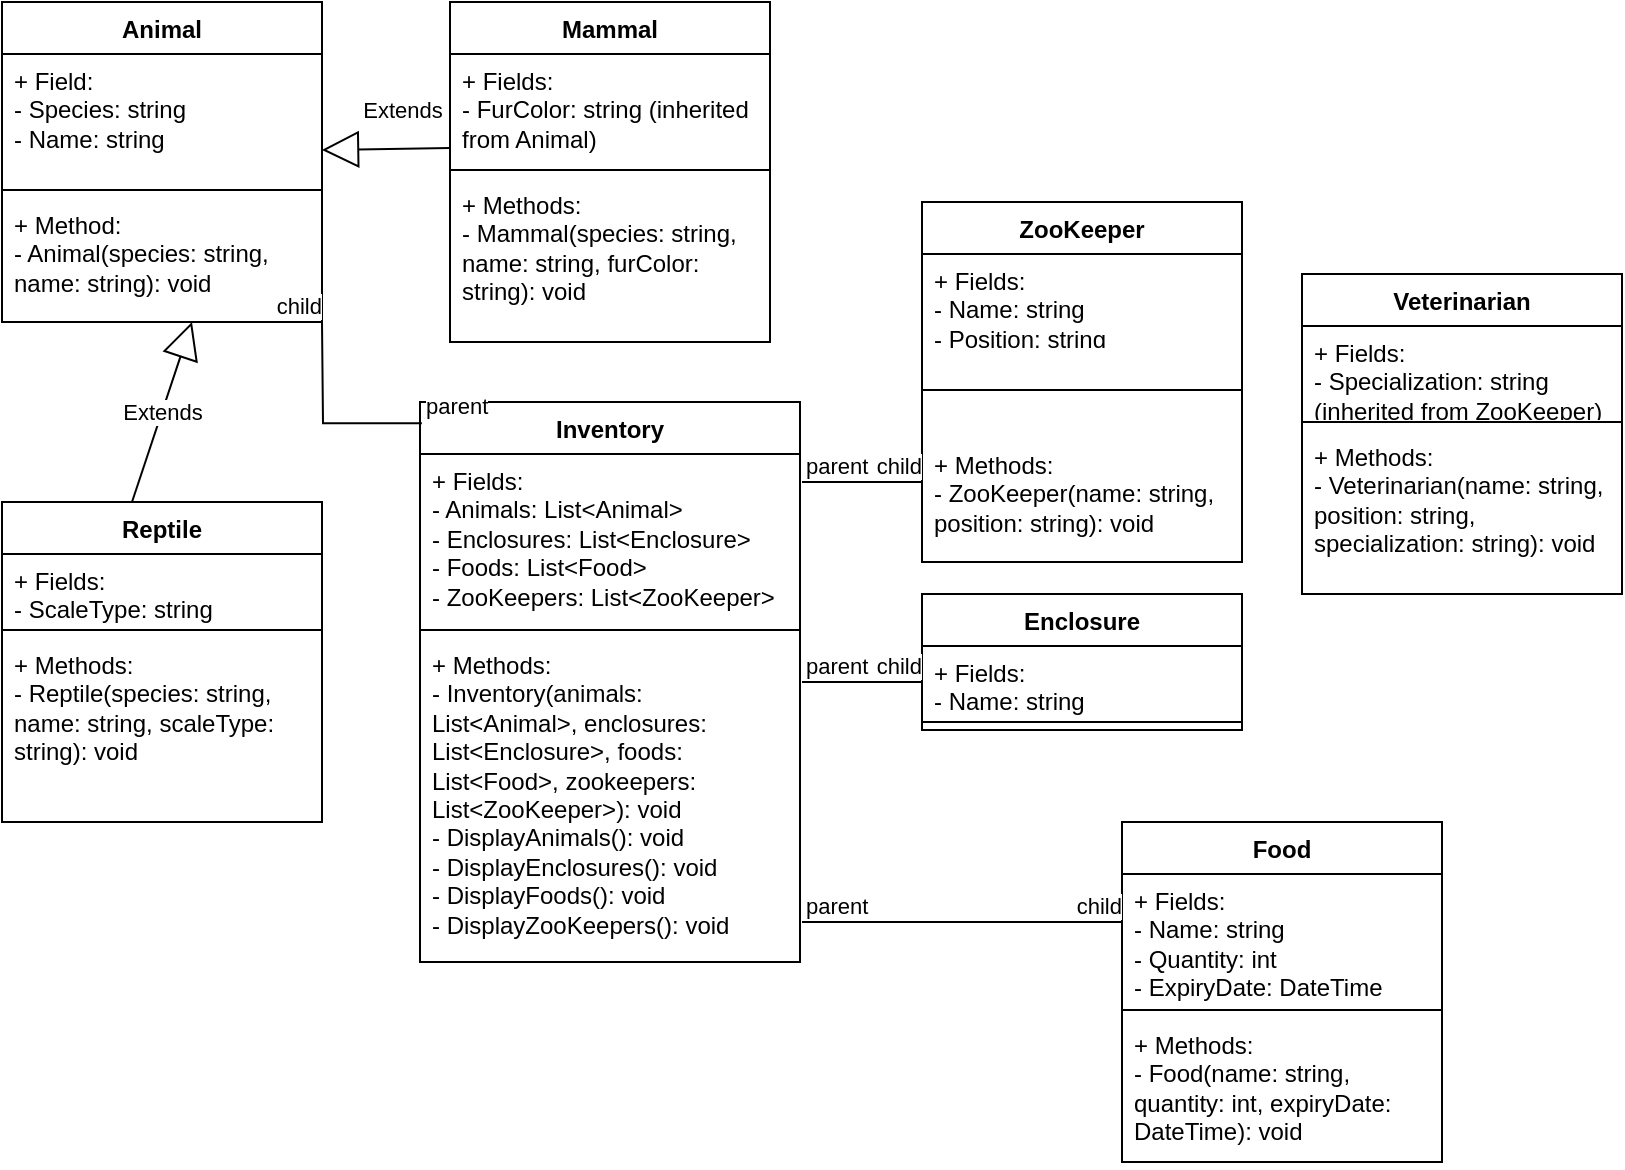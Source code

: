 <mxfile version="23.1.2" type="device">
  <diagram name="Страница — 1" id="JbeSkFEUVtXeOBqP8SQX">
    <mxGraphModel dx="1221" dy="652" grid="1" gridSize="10" guides="1" tooltips="1" connect="1" arrows="1" fold="1" page="1" pageScale="1" pageWidth="827" pageHeight="1169" math="0" shadow="0">
      <root>
        <mxCell id="0" />
        <mxCell id="1" parent="0" />
        <mxCell id="-CueoWW8xNvPCtUfyPlb-5" value="Animal&lt;br&gt;" style="swimlane;fontStyle=1;align=center;verticalAlign=top;childLayout=stackLayout;horizontal=1;startSize=26;horizontalStack=0;resizeParent=1;resizeParentMax=0;resizeLast=0;collapsible=1;marginBottom=0;whiteSpace=wrap;html=1;" vertex="1" parent="1">
          <mxGeometry x="30" y="10" width="160" height="160" as="geometry" />
        </mxCell>
        <mxCell id="-CueoWW8xNvPCtUfyPlb-6" value="+ Field: &lt;br/&gt;  - Species: string&lt;br/&gt;  - Name: string" style="text;strokeColor=none;fillColor=none;align=left;verticalAlign=top;spacingLeft=4;spacingRight=4;overflow=hidden;rotatable=0;points=[[0,0.5],[1,0.5]];portConstraint=eastwest;whiteSpace=wrap;html=1;" vertex="1" parent="-CueoWW8xNvPCtUfyPlb-5">
          <mxGeometry y="26" width="160" height="64" as="geometry" />
        </mxCell>
        <mxCell id="-CueoWW8xNvPCtUfyPlb-7" value="" style="line;strokeWidth=1;fillColor=none;align=left;verticalAlign=middle;spacingTop=-1;spacingLeft=3;spacingRight=3;rotatable=0;labelPosition=right;points=[];portConstraint=eastwest;strokeColor=inherit;" vertex="1" parent="-CueoWW8xNvPCtUfyPlb-5">
          <mxGeometry y="90" width="160" height="8" as="geometry" />
        </mxCell>
        <mxCell id="-CueoWW8xNvPCtUfyPlb-8" value="+ Method: &lt;br/&gt;  - Animal(species: string, name: string): void" style="text;strokeColor=none;fillColor=none;align=left;verticalAlign=top;spacingLeft=4;spacingRight=4;overflow=hidden;rotatable=0;points=[[0,0.5],[1,0.5]];portConstraint=eastwest;whiteSpace=wrap;html=1;" vertex="1" parent="-CueoWW8xNvPCtUfyPlb-5">
          <mxGeometry y="98" width="160" height="62" as="geometry" />
        </mxCell>
        <mxCell id="-CueoWW8xNvPCtUfyPlb-11" value="Mammal&lt;br&gt;" style="swimlane;fontStyle=1;align=center;verticalAlign=top;childLayout=stackLayout;horizontal=1;startSize=26;horizontalStack=0;resizeParent=1;resizeParentMax=0;resizeLast=0;collapsible=1;marginBottom=0;whiteSpace=wrap;html=1;" vertex="1" parent="1">
          <mxGeometry x="254" y="10" width="160" height="170" as="geometry" />
        </mxCell>
        <mxCell id="-CueoWW8xNvPCtUfyPlb-12" value="+ Fields: &lt;br/&gt;  - FurColor: string (inherited from Animal)" style="text;strokeColor=none;fillColor=none;align=left;verticalAlign=top;spacingLeft=4;spacingRight=4;overflow=hidden;rotatable=0;points=[[0,0.5],[1,0.5]];portConstraint=eastwest;whiteSpace=wrap;html=1;" vertex="1" parent="-CueoWW8xNvPCtUfyPlb-11">
          <mxGeometry y="26" width="160" height="54" as="geometry" />
        </mxCell>
        <mxCell id="-CueoWW8xNvPCtUfyPlb-13" value="" style="line;strokeWidth=1;fillColor=none;align=left;verticalAlign=middle;spacingTop=-1;spacingLeft=3;spacingRight=3;rotatable=0;labelPosition=right;points=[];portConstraint=eastwest;strokeColor=inherit;" vertex="1" parent="-CueoWW8xNvPCtUfyPlb-11">
          <mxGeometry y="80" width="160" height="8" as="geometry" />
        </mxCell>
        <mxCell id="-CueoWW8xNvPCtUfyPlb-14" value="+ Methods: &lt;br/&gt;  - Mammal(species: string, name: string, furColor: string): void" style="text;strokeColor=none;fillColor=none;align=left;verticalAlign=top;spacingLeft=4;spacingRight=4;overflow=hidden;rotatable=0;points=[[0,0.5],[1,0.5]];portConstraint=eastwest;whiteSpace=wrap;html=1;" vertex="1" parent="-CueoWW8xNvPCtUfyPlb-11">
          <mxGeometry y="88" width="160" height="82" as="geometry" />
        </mxCell>
        <mxCell id="-CueoWW8xNvPCtUfyPlb-16" value="Reptile&lt;br&gt;" style="swimlane;fontStyle=1;align=center;verticalAlign=top;childLayout=stackLayout;horizontal=1;startSize=26;horizontalStack=0;resizeParent=1;resizeParentMax=0;resizeLast=0;collapsible=1;marginBottom=0;whiteSpace=wrap;html=1;" vertex="1" parent="1">
          <mxGeometry x="30" y="260" width="160" height="160" as="geometry" />
        </mxCell>
        <mxCell id="-CueoWW8xNvPCtUfyPlb-17" value="+ Fields: &lt;br/&gt;  - ScaleType: string (inherited from Animal)" style="text;strokeColor=none;fillColor=none;align=left;verticalAlign=top;spacingLeft=4;spacingRight=4;overflow=hidden;rotatable=0;points=[[0,0.5],[1,0.5]];portConstraint=eastwest;whiteSpace=wrap;html=1;" vertex="1" parent="-CueoWW8xNvPCtUfyPlb-16">
          <mxGeometry y="26" width="160" height="34" as="geometry" />
        </mxCell>
        <mxCell id="-CueoWW8xNvPCtUfyPlb-18" value="" style="line;strokeWidth=1;fillColor=none;align=left;verticalAlign=middle;spacingTop=-1;spacingLeft=3;spacingRight=3;rotatable=0;labelPosition=right;points=[];portConstraint=eastwest;strokeColor=inherit;" vertex="1" parent="-CueoWW8xNvPCtUfyPlb-16">
          <mxGeometry y="60" width="160" height="8" as="geometry" />
        </mxCell>
        <mxCell id="-CueoWW8xNvPCtUfyPlb-19" value="+ Methods: &lt;br/&gt;  - Reptile(species: string, name: string, scaleType: string): void" style="text;strokeColor=none;fillColor=none;align=left;verticalAlign=top;spacingLeft=4;spacingRight=4;overflow=hidden;rotatable=0;points=[[0,0.5],[1,0.5]];portConstraint=eastwest;whiteSpace=wrap;html=1;" vertex="1" parent="-CueoWW8xNvPCtUfyPlb-16">
          <mxGeometry y="68" width="160" height="92" as="geometry" />
        </mxCell>
        <mxCell id="-CueoWW8xNvPCtUfyPlb-24" value="Enclosure" style="swimlane;fontStyle=1;align=center;verticalAlign=top;childLayout=stackLayout;horizontal=1;startSize=26;horizontalStack=0;resizeParent=1;resizeParentMax=0;resizeLast=0;collapsible=1;marginBottom=0;whiteSpace=wrap;html=1;" vertex="1" parent="1">
          <mxGeometry x="490" y="306" width="160" height="68" as="geometry" />
        </mxCell>
        <mxCell id="-CueoWW8xNvPCtUfyPlb-25" value="+ Fields: &lt;br/&gt;  - Name: string&lt;br/&gt;  - Size: string" style="text;strokeColor=none;fillColor=none;align=left;verticalAlign=top;spacingLeft=4;spacingRight=4;overflow=hidden;rotatable=0;points=[[0,0.5],[1,0.5]];portConstraint=eastwest;whiteSpace=wrap;html=1;" vertex="1" parent="-CueoWW8xNvPCtUfyPlb-24">
          <mxGeometry y="26" width="160" height="34" as="geometry" />
        </mxCell>
        <mxCell id="-CueoWW8xNvPCtUfyPlb-26" value="" style="line;strokeWidth=1;fillColor=none;align=left;verticalAlign=middle;spacingTop=-1;spacingLeft=3;spacingRight=3;rotatable=0;labelPosition=right;points=[];portConstraint=eastwest;strokeColor=inherit;" vertex="1" parent="-CueoWW8xNvPCtUfyPlb-24">
          <mxGeometry y="60" width="160" height="8" as="geometry" />
        </mxCell>
        <mxCell id="-CueoWW8xNvPCtUfyPlb-28" value="Food" style="swimlane;fontStyle=1;align=center;verticalAlign=top;childLayout=stackLayout;horizontal=1;startSize=26;horizontalStack=0;resizeParent=1;resizeParentMax=0;resizeLast=0;collapsible=1;marginBottom=0;whiteSpace=wrap;html=1;" vertex="1" parent="1">
          <mxGeometry x="590" y="420" width="160" height="170" as="geometry" />
        </mxCell>
        <mxCell id="-CueoWW8xNvPCtUfyPlb-29" value="+ Fields: &lt;br/&gt;  - Name: string&lt;br/&gt;  - Quantity: int&lt;br/&gt;  - ExpiryDate: DateTime" style="text;strokeColor=none;fillColor=none;align=left;verticalAlign=top;spacingLeft=4;spacingRight=4;overflow=hidden;rotatable=0;points=[[0,0.5],[1,0.5]];portConstraint=eastwest;whiteSpace=wrap;html=1;" vertex="1" parent="-CueoWW8xNvPCtUfyPlb-28">
          <mxGeometry y="26" width="160" height="64" as="geometry" />
        </mxCell>
        <mxCell id="-CueoWW8xNvPCtUfyPlb-30" value="" style="line;strokeWidth=1;fillColor=none;align=left;verticalAlign=middle;spacingTop=-1;spacingLeft=3;spacingRight=3;rotatable=0;labelPosition=right;points=[];portConstraint=eastwest;strokeColor=inherit;" vertex="1" parent="-CueoWW8xNvPCtUfyPlb-28">
          <mxGeometry y="90" width="160" height="8" as="geometry" />
        </mxCell>
        <mxCell id="-CueoWW8xNvPCtUfyPlb-31" value="+ Methods: &lt;br/&gt;  - Food(name: string, quantity: int, expiryDate: DateTime): void" style="text;strokeColor=none;fillColor=none;align=left;verticalAlign=top;spacingLeft=4;spacingRight=4;overflow=hidden;rotatable=0;points=[[0,0.5],[1,0.5]];portConstraint=eastwest;whiteSpace=wrap;html=1;" vertex="1" parent="-CueoWW8xNvPCtUfyPlb-28">
          <mxGeometry y="98" width="160" height="72" as="geometry" />
        </mxCell>
        <mxCell id="-CueoWW8xNvPCtUfyPlb-32" value="ZooKeeper" style="swimlane;fontStyle=1;align=center;verticalAlign=top;childLayout=stackLayout;horizontal=1;startSize=26;horizontalStack=0;resizeParent=1;resizeParentMax=0;resizeLast=0;collapsible=1;marginBottom=0;whiteSpace=wrap;html=1;" vertex="1" parent="1">
          <mxGeometry x="490" y="110" width="160" height="180" as="geometry" />
        </mxCell>
        <mxCell id="-CueoWW8xNvPCtUfyPlb-33" value="+ Fields: &lt;br/&gt;  - Name: string&lt;br/&gt;  - Position: string" style="text;strokeColor=none;fillColor=none;align=left;verticalAlign=top;spacingLeft=4;spacingRight=4;overflow=hidden;rotatable=0;points=[[0,0.5],[1,0.5]];portConstraint=eastwest;whiteSpace=wrap;html=1;" vertex="1" parent="-CueoWW8xNvPCtUfyPlb-32">
          <mxGeometry y="26" width="160" height="44" as="geometry" />
        </mxCell>
        <mxCell id="-CueoWW8xNvPCtUfyPlb-34" value="" style="line;strokeWidth=1;fillColor=none;align=left;verticalAlign=middle;spacingTop=-1;spacingLeft=3;spacingRight=3;rotatable=0;labelPosition=right;points=[];portConstraint=eastwest;strokeColor=inherit;" vertex="1" parent="-CueoWW8xNvPCtUfyPlb-32">
          <mxGeometry y="70" width="160" height="48" as="geometry" />
        </mxCell>
        <mxCell id="-CueoWW8xNvPCtUfyPlb-35" value="+ Methods: &lt;br/&gt;  - ZooKeeper(name: string, position: string): void" style="text;strokeColor=none;fillColor=none;align=left;verticalAlign=top;spacingLeft=4;spacingRight=4;overflow=hidden;rotatable=0;points=[[0,0.5],[1,0.5]];portConstraint=eastwest;whiteSpace=wrap;html=1;" vertex="1" parent="-CueoWW8xNvPCtUfyPlb-32">
          <mxGeometry y="118" width="160" height="62" as="geometry" />
        </mxCell>
        <mxCell id="-CueoWW8xNvPCtUfyPlb-36" value="Veterinarian" style="swimlane;fontStyle=1;align=center;verticalAlign=top;childLayout=stackLayout;horizontal=1;startSize=26;horizontalStack=0;resizeParent=1;resizeParentMax=0;resizeLast=0;collapsible=1;marginBottom=0;whiteSpace=wrap;html=1;" vertex="1" parent="1">
          <mxGeometry x="680" y="146" width="160" height="160" as="geometry" />
        </mxCell>
        <mxCell id="-CueoWW8xNvPCtUfyPlb-37" value="+ Fields: &lt;br/&gt;  - Specialization: string (inherited from ZooKeeper)" style="text;strokeColor=none;fillColor=none;align=left;verticalAlign=top;spacingLeft=4;spacingRight=4;overflow=hidden;rotatable=0;points=[[0,0.5],[1,0.5]];portConstraint=eastwest;whiteSpace=wrap;html=1;" vertex="1" parent="-CueoWW8xNvPCtUfyPlb-36">
          <mxGeometry y="26" width="160" height="44" as="geometry" />
        </mxCell>
        <mxCell id="-CueoWW8xNvPCtUfyPlb-38" value="" style="line;strokeWidth=1;fillColor=none;align=left;verticalAlign=middle;spacingTop=-1;spacingLeft=3;spacingRight=3;rotatable=0;labelPosition=right;points=[];portConstraint=eastwest;strokeColor=inherit;" vertex="1" parent="-CueoWW8xNvPCtUfyPlb-36">
          <mxGeometry y="70" width="160" height="8" as="geometry" />
        </mxCell>
        <mxCell id="-CueoWW8xNvPCtUfyPlb-39" value="+ Methods: &lt;br/&gt;  - Veterinarian(name: string, position: string, specialization: string): void" style="text;strokeColor=none;fillColor=none;align=left;verticalAlign=top;spacingLeft=4;spacingRight=4;overflow=hidden;rotatable=0;points=[[0,0.5],[1,0.5]];portConstraint=eastwest;whiteSpace=wrap;html=1;" vertex="1" parent="-CueoWW8xNvPCtUfyPlb-36">
          <mxGeometry y="78" width="160" height="82" as="geometry" />
        </mxCell>
        <mxCell id="-CueoWW8xNvPCtUfyPlb-41" value="Inventory" style="swimlane;fontStyle=1;align=center;verticalAlign=top;childLayout=stackLayout;horizontal=1;startSize=26;horizontalStack=0;resizeParent=1;resizeParentMax=0;resizeLast=0;collapsible=1;marginBottom=0;whiteSpace=wrap;html=1;" vertex="1" parent="1">
          <mxGeometry x="239" y="210" width="190" height="280" as="geometry" />
        </mxCell>
        <mxCell id="-CueoWW8xNvPCtUfyPlb-42" value="+ Fields: &lt;br/&gt;  - Animals: List&amp;lt;Animal&amp;gt;&lt;br/&gt;  - Enclosures: List&amp;lt;Enclosure&amp;gt;&lt;br/&gt;  - Foods: List&amp;lt;Food&amp;gt;&lt;br/&gt;  - ZooKeepers: List&amp;lt;ZooKeeper&amp;gt;" style="text;strokeColor=none;fillColor=none;align=left;verticalAlign=top;spacingLeft=4;spacingRight=4;overflow=hidden;rotatable=0;points=[[0,0.5],[1,0.5]];portConstraint=eastwest;whiteSpace=wrap;html=1;" vertex="1" parent="-CueoWW8xNvPCtUfyPlb-41">
          <mxGeometry y="26" width="190" height="84" as="geometry" />
        </mxCell>
        <mxCell id="-CueoWW8xNvPCtUfyPlb-43" value="" style="line;strokeWidth=1;fillColor=none;align=left;verticalAlign=middle;spacingTop=-1;spacingLeft=3;spacingRight=3;rotatable=0;labelPosition=right;points=[];portConstraint=eastwest;strokeColor=inherit;" vertex="1" parent="-CueoWW8xNvPCtUfyPlb-41">
          <mxGeometry y="110" width="190" height="8" as="geometry" />
        </mxCell>
        <mxCell id="-CueoWW8xNvPCtUfyPlb-44" value="+ Methods: &lt;br/&gt;  - Inventory(animals: List&amp;lt;Animal&amp;gt;, enclosures: List&amp;lt;Enclosure&amp;gt;, foods: List&amp;lt;Food&amp;gt;, zookeepers: List&amp;lt;ZooKeeper&amp;gt;): void&lt;br/&gt;  - DisplayAnimals(): void&lt;br/&gt;  - DisplayEnclosures(): void&lt;br/&gt;  - DisplayFoods(): void&lt;br/&gt;  - DisplayZooKeepers(): void" style="text;strokeColor=none;fillColor=none;align=left;verticalAlign=top;spacingLeft=4;spacingRight=4;overflow=hidden;rotatable=0;points=[[0,0.5],[1,0.5]];portConstraint=eastwest;whiteSpace=wrap;html=1;" vertex="1" parent="-CueoWW8xNvPCtUfyPlb-41">
          <mxGeometry y="118" width="190" height="162" as="geometry" />
        </mxCell>
        <mxCell id="-CueoWW8xNvPCtUfyPlb-46" value="Extends" style="endArrow=block;endSize=16;endFill=0;html=1;rounded=0;exitX=0;exitY=0.5;exitDx=0;exitDy=0;" edge="1" parent="1">
          <mxGeometry x="-0.25" y="-20" width="160" relative="1" as="geometry">
            <mxPoint x="254" y="83" as="sourcePoint" />
            <mxPoint x="190" y="84" as="targetPoint" />
            <mxPoint y="1" as="offset" />
          </mxGeometry>
        </mxCell>
        <mxCell id="-CueoWW8xNvPCtUfyPlb-47" value="Extends" style="endArrow=block;endSize=16;endFill=0;html=1;rounded=0;" edge="1" parent="1">
          <mxGeometry width="160" relative="1" as="geometry">
            <mxPoint x="95" y="260" as="sourcePoint" />
            <mxPoint x="125" y="170" as="targetPoint" />
          </mxGeometry>
        </mxCell>
        <mxCell id="-CueoWW8xNvPCtUfyPlb-51" value="" style="endArrow=none;html=1;edgeStyle=orthogonalEdgeStyle;rounded=0;exitX=0.005;exitY=0.038;exitDx=0;exitDy=0;exitPerimeter=0;" edge="1" parent="1" source="-CueoWW8xNvPCtUfyPlb-41">
          <mxGeometry relative="1" as="geometry">
            <mxPoint x="230" y="220" as="sourcePoint" />
            <mxPoint x="190" y="170" as="targetPoint" />
          </mxGeometry>
        </mxCell>
        <mxCell id="-CueoWW8xNvPCtUfyPlb-52" value="parent" style="edgeLabel;resizable=0;html=1;align=left;verticalAlign=bottom;" connectable="0" vertex="1" parent="-CueoWW8xNvPCtUfyPlb-51">
          <mxGeometry x="-1" relative="1" as="geometry" />
        </mxCell>
        <mxCell id="-CueoWW8xNvPCtUfyPlb-53" value="child" style="edgeLabel;resizable=0;html=1;align=right;verticalAlign=bottom;" connectable="0" vertex="1" parent="-CueoWW8xNvPCtUfyPlb-51">
          <mxGeometry x="1" relative="1" as="geometry" />
        </mxCell>
        <mxCell id="-CueoWW8xNvPCtUfyPlb-54" value="" style="endArrow=none;html=1;edgeStyle=orthogonalEdgeStyle;rounded=0;" edge="1" parent="1">
          <mxGeometry relative="1" as="geometry">
            <mxPoint x="430" y="350" as="sourcePoint" />
            <mxPoint x="490" y="350" as="targetPoint" />
            <Array as="points">
              <mxPoint x="470" y="350" />
              <mxPoint x="470" y="350" />
            </Array>
          </mxGeometry>
        </mxCell>
        <mxCell id="-CueoWW8xNvPCtUfyPlb-55" value="parent" style="edgeLabel;resizable=0;html=1;align=left;verticalAlign=bottom;" connectable="0" vertex="1" parent="-CueoWW8xNvPCtUfyPlb-54">
          <mxGeometry x="-1" relative="1" as="geometry" />
        </mxCell>
        <mxCell id="-CueoWW8xNvPCtUfyPlb-56" value="child" style="edgeLabel;resizable=0;html=1;align=right;verticalAlign=bottom;" connectable="0" vertex="1" parent="-CueoWW8xNvPCtUfyPlb-54">
          <mxGeometry x="1" relative="1" as="geometry" />
        </mxCell>
        <mxCell id="-CueoWW8xNvPCtUfyPlb-57" value="" style="endArrow=none;html=1;edgeStyle=orthogonalEdgeStyle;rounded=0;" edge="1" parent="1">
          <mxGeometry relative="1" as="geometry">
            <mxPoint x="430" y="470" as="sourcePoint" />
            <mxPoint x="590" y="470" as="targetPoint" />
          </mxGeometry>
        </mxCell>
        <mxCell id="-CueoWW8xNvPCtUfyPlb-58" value="parent" style="edgeLabel;resizable=0;html=1;align=left;verticalAlign=bottom;" connectable="0" vertex="1" parent="-CueoWW8xNvPCtUfyPlb-57">
          <mxGeometry x="-1" relative="1" as="geometry" />
        </mxCell>
        <mxCell id="-CueoWW8xNvPCtUfyPlb-59" value="child" style="edgeLabel;resizable=0;html=1;align=right;verticalAlign=bottom;" connectable="0" vertex="1" parent="-CueoWW8xNvPCtUfyPlb-57">
          <mxGeometry x="1" relative="1" as="geometry" />
        </mxCell>
        <mxCell id="-CueoWW8xNvPCtUfyPlb-60" value="" style="endArrow=none;html=1;edgeStyle=orthogonalEdgeStyle;rounded=0;" edge="1" parent="1">
          <mxGeometry relative="1" as="geometry">
            <mxPoint x="430" y="250" as="sourcePoint" />
            <mxPoint x="490" y="250" as="targetPoint" />
          </mxGeometry>
        </mxCell>
        <mxCell id="-CueoWW8xNvPCtUfyPlb-61" value="parent" style="edgeLabel;resizable=0;html=1;align=left;verticalAlign=bottom;" connectable="0" vertex="1" parent="-CueoWW8xNvPCtUfyPlb-60">
          <mxGeometry x="-1" relative="1" as="geometry" />
        </mxCell>
        <mxCell id="-CueoWW8xNvPCtUfyPlb-62" value="child" style="edgeLabel;resizable=0;html=1;align=right;verticalAlign=bottom;" connectable="0" vertex="1" parent="-CueoWW8xNvPCtUfyPlb-60">
          <mxGeometry x="1" relative="1" as="geometry" />
        </mxCell>
      </root>
    </mxGraphModel>
  </diagram>
</mxfile>
